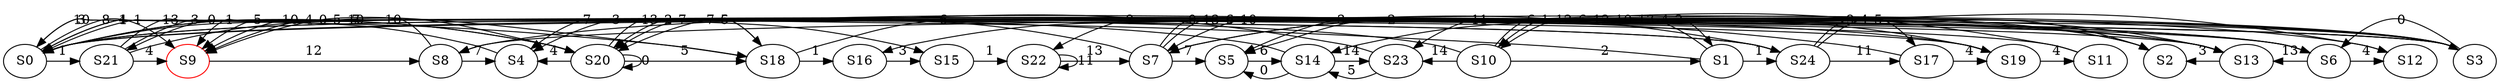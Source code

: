 // graph_prop
digraph {
	node [fixed_size=True width=.0005]
	S0 [label=S0]
	S0 -> S21 [label=1 constraint=false]
	S0 -> S17 [label=5 constraint=false]
	S0 -> S24 [label=10 constraint=false]
	S0 -> S1 [label=2 constraint=false]
	S0 -> S9 [label=8 constraint=false]
	S0 -> S18 [label=5 constraint=false]
	S0 -> S20 [label=4 constraint=false]
	S1 [label=S1]
	S1 -> S20 [label=7 constraint=false]
	S1 -> S8 [label=13 constraint=false]
	S1 -> S24 [label=1 constraint=false]
	S2 [label=S2]
	S2 -> S5 [label=2 constraint=false]
	S3 [label=S3]
	S3 -> S16 [label=6 constraint=false]
	S3 -> S0 [label=10 constraint=false]
	S3 -> S10 [label=1 constraint=false]
	S3 -> S0 [label=7 constraint=false]
	S3 -> S6 [label=0 constraint=false]
	S3 -> S9 [label=10 constraint=false]
	S3 -> S14 [label=6 constraint=false]
	S4 [label=S4]
	S4 -> S9 [label=1 constraint=false]
	S5 [label=S5]
	S5 -> S14 [label=6 constraint=false]
	S6 [label=S6]
	S6 -> S13 [label=13 constraint=false]
	S6 -> S9 [label=4 constraint=false]
	S6 -> S12 [label=4 constraint=false]
	S7 [label=S7]
	S7 -> S5 [label=7 constraint=false]
	S7 -> S12 [label=10 constraint=false]
	S7 -> S3 [label=0 constraint=false]
	S7 -> S20 [label=7 constraint=false]
	S7 -> S19 [label=13 constraint=false]
	S8 [label=S8]
	S8 -> S0 [label=10 constraint=false]
	S8 -> S4 [label=7 constraint=false]
	S9 [label=S9 color=red]
	S9 -> S8 [label=12 constraint=false]
	S10 [label=S10]
	S10 -> S4 [label=3 constraint=false]
	S10 -> S2 [label=6 constraint=false]
	S10 -> S1 [label=2 constraint=false]
	S10 -> S23 [label=14 constraint=false]
	S11 [label=S11]
	S11 -> S5 [label=3 constraint=false]
	S11 -> S0 [label=1 constraint=false]
	S12 [label=S12]
	S12 -> S8 [label=4 constraint=false]
	S13 [label=S13]
	S13 -> S23 [label=11 constraint=false]
	S13 -> S2 [label=3 constraint=false]
	S13 -> S7 [label=12 constraint=false]
	S13 -> S4 [label=7 constraint=false]
	S14 [label=S14]
	S14 -> S23 [label=14 constraint=false]
	S14 -> S5 [label=0 constraint=false]
	S14 -> S9 [label=5 constraint=false]
	S15 [label=S15]
	S15 -> S22 [label=1 constraint=false]
	S16 [label=S16]
	S16 -> S15 [label=3 constraint=false]
	S17 [label=S17]
	S17 -> S19 [label=4 constraint=false]
	S17 -> S7 [label=10 constraint=false]
	S18 [label=S18]
	S18 -> S6 [label=6 constraint=false]
	S18 -> S16 [label=1 constraint=false]
	S18 -> S0 [label=6 constraint=false]
	S18 -> S9 [label=0 constraint=false]
	S19 [label=S19]
	S19 -> S11 [label=4 constraint=false]
	S19 -> S21 [label=0 constraint=false]
	S19 -> S10 [label=12 constraint=false]
	S20 [label=S20]
	S20 -> S20 [label=0 constraint=false]
	S20 -> S4 [label=4 constraint=false]
	S20 -> S15 [label=13 constraint=false]
	S20 -> S0 [label=1 constraint=false]
	S20 -> S18 [label=5 constraint=false]
	S21 [label=S21]
	S21 -> S6 [label=3 constraint=false]
	S21 -> S20 [label=5 constraint=false]
	S21 -> S18 [label=13 constraint=false]
	S21 -> S9 [label=4 constraint=false]
	S22 [label=S22]
	S22 -> S7 [label=13 constraint=false]
	S22 -> S22 [label=11 constraint=false]
	S23 [label=S23]
	S23 -> S14 [label=5 constraint=false]
	S23 -> S20 [label=2 constraint=false]
	S24 [label=S24]
	S24 -> S22 [label=8 constraint=false]
	S24 -> S17 [label=11 constraint=false]
	S24 -> S2 [label=9 constraint=false]
	S24 -> S0 [label=3 constraint=false]
	S24 -> S13 [label=4 constraint=false]
}
